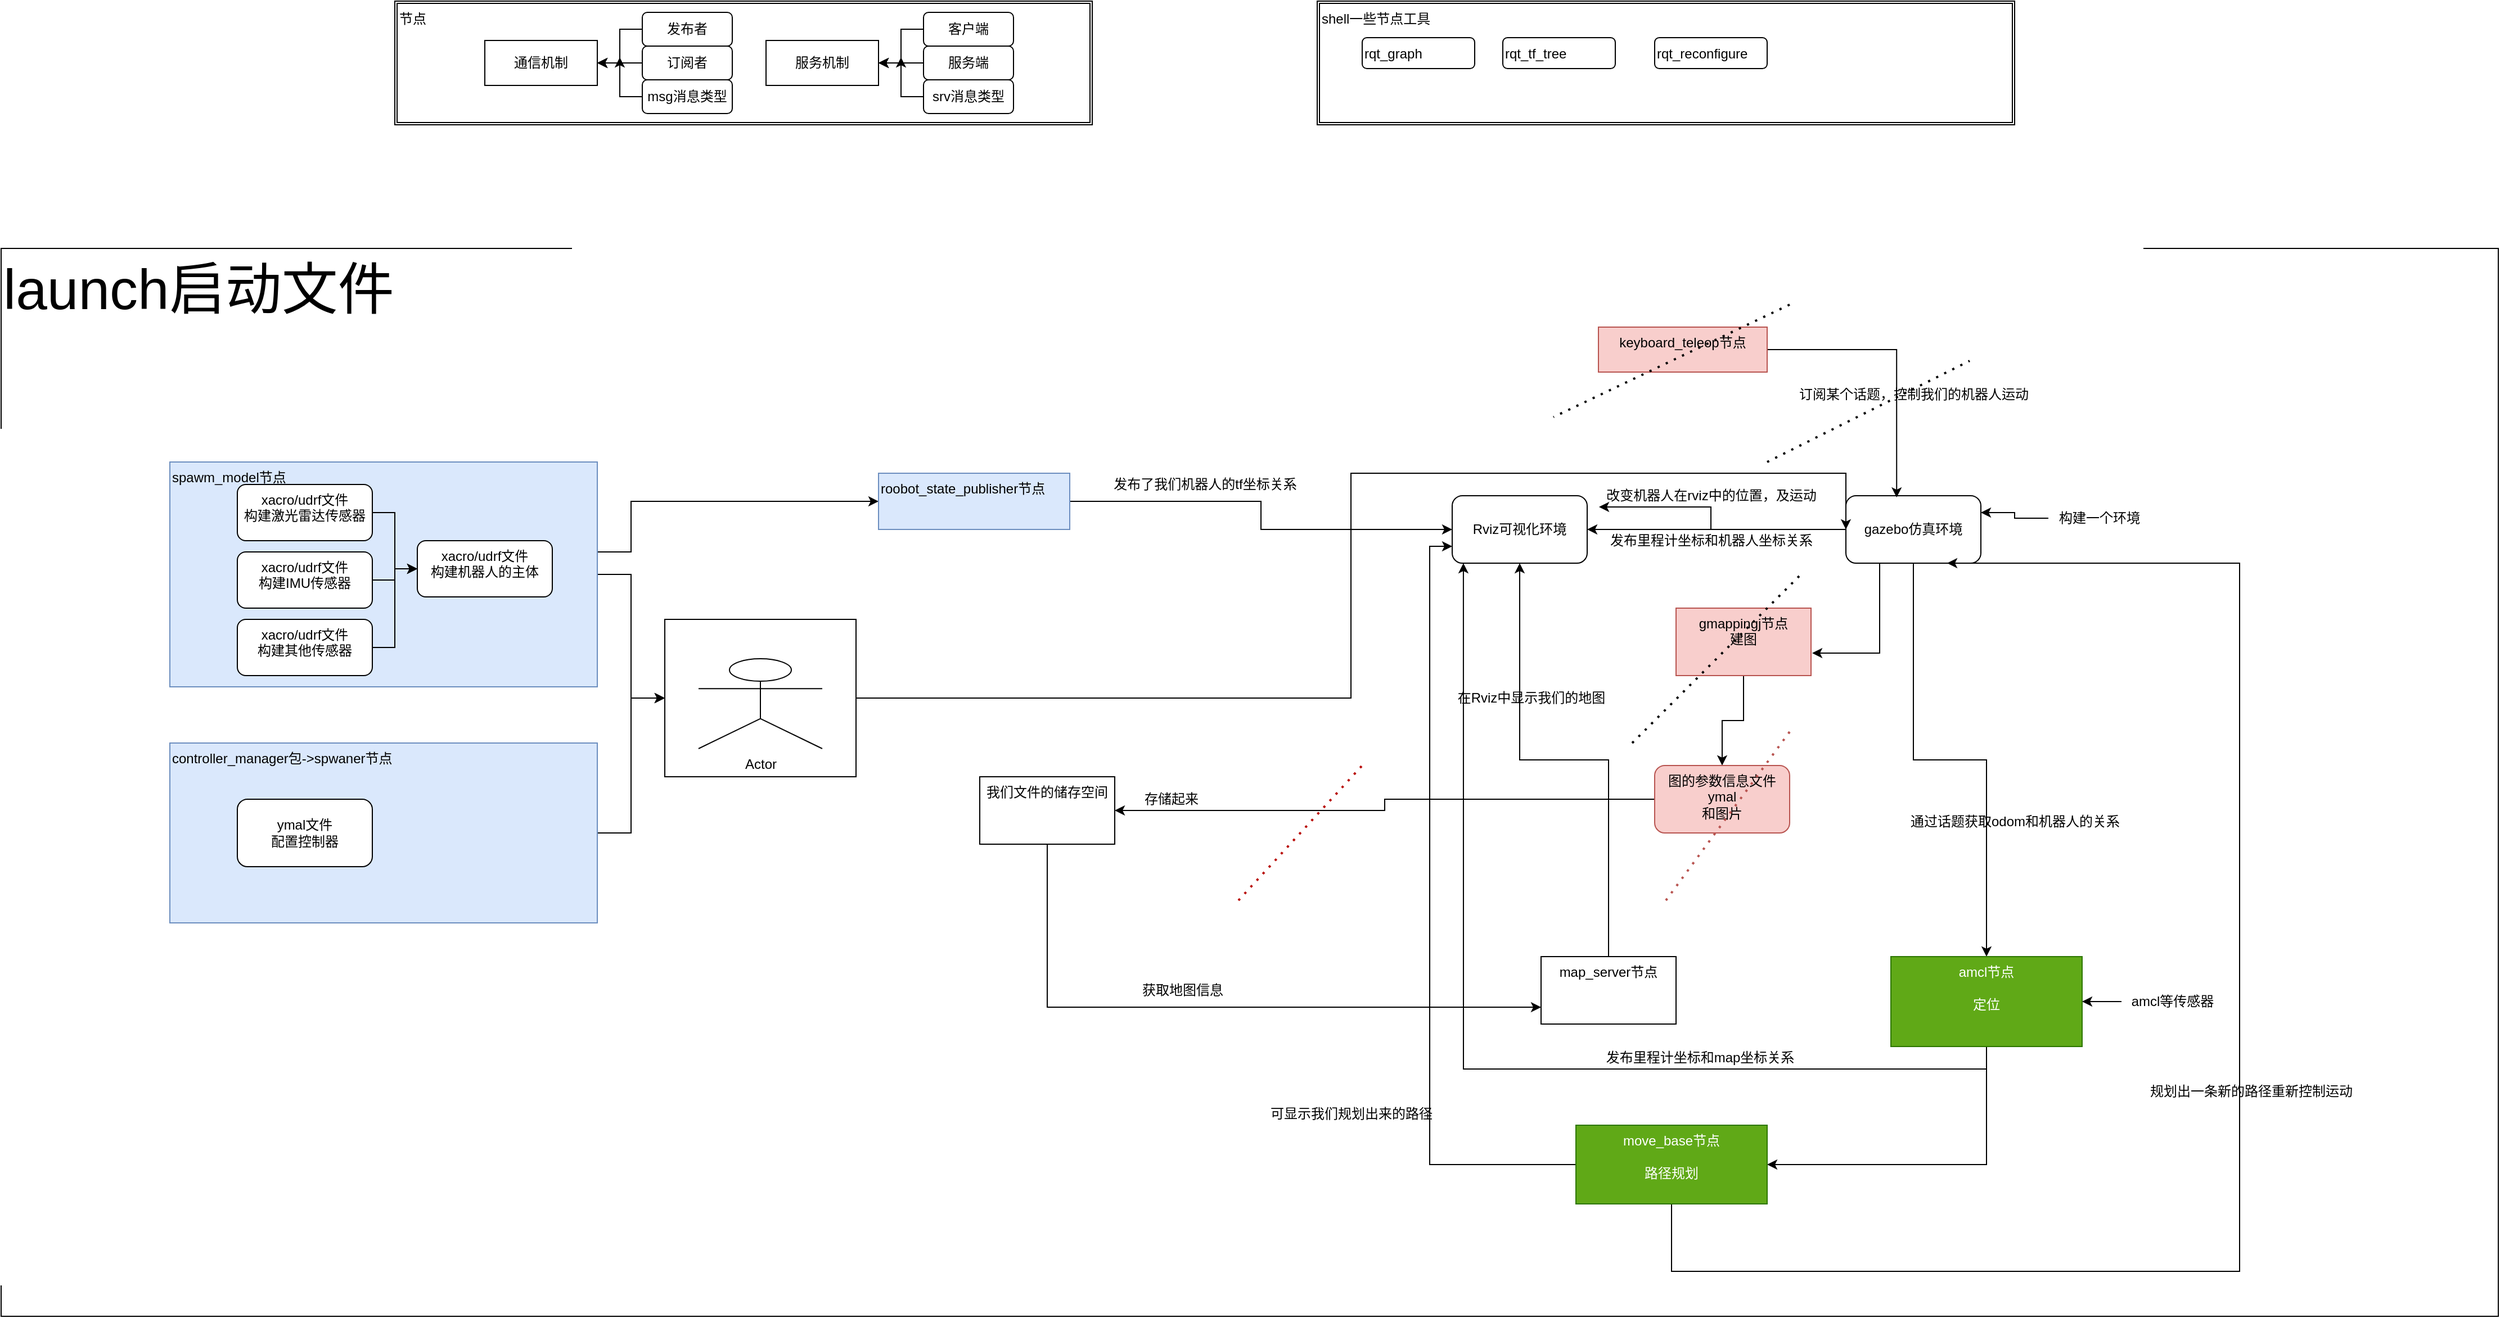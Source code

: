 <mxfile version="14.9.0" type="github">
  <diagram id="CTW5OJ7xdOXjjotpLmT7" name="Page-1">
    <mxGraphModel dx="3422" dy="2397" grid="1" gridSize="10" guides="1" tooltips="1" connect="1" arrows="1" fold="1" page="1" pageScale="1" pageWidth="827" pageHeight="1169" math="0" shadow="0">
      <root>
        <mxCell id="0" />
        <mxCell id="1" parent="0" />
        <mxCell id="uPVgBprlVV74dibIxvyg-97" value="&lt;font style=&quot;font-size: 50px&quot;&gt;launch启动文件&lt;/font&gt;" style="rounded=0;whiteSpace=wrap;html=1;glass=0;align=left;verticalAlign=top;" vertex="1" parent="1">
          <mxGeometry x="-210" y="-10" width="2220" height="950" as="geometry" />
        </mxCell>
        <mxCell id="uPVgBprlVV74dibIxvyg-38" style="edgeStyle=orthogonalEdgeStyle;rounded=0;orthogonalLoop=1;jettySize=auto;html=1;entryX=0;entryY=0.5;entryDx=0;entryDy=0;" edge="1" parent="1" source="uPVgBprlVV74dibIxvyg-33" target="uPVgBprlVV74dibIxvyg-34">
          <mxGeometry relative="1" as="geometry" />
        </mxCell>
        <mxCell id="uPVgBprlVV74dibIxvyg-33" value="controller_manager包-&amp;gt;spwaner节点" style="rounded=0;whiteSpace=wrap;html=1;glass=0;align=left;verticalAlign=top;fillColor=#dae8fc;strokeColor=#6c8ebf;" vertex="1" parent="1">
          <mxGeometry x="-60" y="430" width="380" height="160" as="geometry" />
        </mxCell>
        <mxCell id="uPVgBprlVV74dibIxvyg-35" value="" style="edgeStyle=orthogonalEdgeStyle;rounded=0;orthogonalLoop=1;jettySize=auto;html=1;" edge="1" parent="1" source="uPVgBprlVV74dibIxvyg-29" target="uPVgBprlVV74dibIxvyg-34">
          <mxGeometry relative="1" as="geometry" />
        </mxCell>
        <mxCell id="uPVgBprlVV74dibIxvyg-45" value="" style="edgeStyle=orthogonalEdgeStyle;rounded=0;orthogonalLoop=1;jettySize=auto;html=1;" edge="1" parent="1" source="uPVgBprlVV74dibIxvyg-29" target="uPVgBprlVV74dibIxvyg-34">
          <mxGeometry relative="1" as="geometry" />
        </mxCell>
        <mxCell id="uPVgBprlVV74dibIxvyg-46" style="edgeStyle=orthogonalEdgeStyle;rounded=0;orthogonalLoop=1;jettySize=auto;html=1;entryX=0;entryY=0.5;entryDx=0;entryDy=0;" edge="1" parent="1" source="uPVgBprlVV74dibIxvyg-29" target="uPVgBprlVV74dibIxvyg-40">
          <mxGeometry relative="1" as="geometry">
            <Array as="points">
              <mxPoint x="350" y="260" />
              <mxPoint x="350" y="215" />
            </Array>
          </mxGeometry>
        </mxCell>
        <mxCell id="uPVgBprlVV74dibIxvyg-29" value="spawm_model节点" style="rounded=0;whiteSpace=wrap;html=1;glass=0;verticalAlign=top;align=left;fillColor=#dae8fc;strokeColor=#6c8ebf;" vertex="1" parent="1">
          <mxGeometry x="-60" y="180" width="380" height="200" as="geometry" />
        </mxCell>
        <mxCell id="uPVgBprlVV74dibIxvyg-19" value="节点" style="shape=ext;double=1;rounded=0;whiteSpace=wrap;html=1;align=left;glass=0;verticalAlign=top;" vertex="1" parent="1">
          <mxGeometry x="140" y="-230" width="620" height="110" as="geometry" />
        </mxCell>
        <mxCell id="uPVgBprlVV74dibIxvyg-1" value="通信机制" style="rounded=0;whiteSpace=wrap;html=1;" vertex="1" parent="1">
          <mxGeometry x="220" y="-195" width="100" height="40" as="geometry" />
        </mxCell>
        <mxCell id="uPVgBprlVV74dibIxvyg-7" value="" style="edgeStyle=orthogonalEdgeStyle;rounded=0;orthogonalLoop=1;jettySize=auto;html=1;" edge="1" parent="1" source="uPVgBprlVV74dibIxvyg-3" target="uPVgBprlVV74dibIxvyg-1">
          <mxGeometry relative="1" as="geometry" />
        </mxCell>
        <mxCell id="uPVgBprlVV74dibIxvyg-3" value="发布者" style="rounded=1;whiteSpace=wrap;html=1;" vertex="1" parent="1">
          <mxGeometry x="360" y="-220" width="80" height="30" as="geometry" />
        </mxCell>
        <mxCell id="uPVgBprlVV74dibIxvyg-6" value="" style="edgeStyle=orthogonalEdgeStyle;rounded=0;orthogonalLoop=1;jettySize=auto;html=1;" edge="1" parent="1" source="uPVgBprlVV74dibIxvyg-4" target="uPVgBprlVV74dibIxvyg-1">
          <mxGeometry relative="1" as="geometry" />
        </mxCell>
        <mxCell id="uPVgBprlVV74dibIxvyg-9" value="" style="edgeStyle=orthogonalEdgeStyle;rounded=0;orthogonalLoop=1;jettySize=auto;html=1;" edge="1" parent="1" source="uPVgBprlVV74dibIxvyg-4" target="uPVgBprlVV74dibIxvyg-1">
          <mxGeometry relative="1" as="geometry" />
        </mxCell>
        <mxCell id="uPVgBprlVV74dibIxvyg-4" value="订阅者" style="rounded=1;whiteSpace=wrap;html=1;" vertex="1" parent="1">
          <mxGeometry x="360" y="-190" width="80" height="30" as="geometry" />
        </mxCell>
        <mxCell id="uPVgBprlVV74dibIxvyg-8" style="edgeStyle=orthogonalEdgeStyle;rounded=0;orthogonalLoop=1;jettySize=auto;html=1;" edge="1" parent="1" source="uPVgBprlVV74dibIxvyg-5">
          <mxGeometry relative="1" as="geometry">
            <mxPoint x="340" y="-180" as="targetPoint" />
          </mxGeometry>
        </mxCell>
        <mxCell id="uPVgBprlVV74dibIxvyg-5" value="msg消息类型" style="rounded=1;whiteSpace=wrap;html=1;" vertex="1" parent="1">
          <mxGeometry x="360" y="-160" width="80" height="30" as="geometry" />
        </mxCell>
        <mxCell id="uPVgBprlVV74dibIxvyg-10" value="服务机制" style="rounded=0;whiteSpace=wrap;html=1;" vertex="1" parent="1">
          <mxGeometry x="470" y="-195" width="100" height="40" as="geometry" />
        </mxCell>
        <mxCell id="uPVgBprlVV74dibIxvyg-11" value="" style="edgeStyle=orthogonalEdgeStyle;rounded=0;orthogonalLoop=1;jettySize=auto;html=1;" edge="1" parent="1" source="uPVgBprlVV74dibIxvyg-12" target="uPVgBprlVV74dibIxvyg-10">
          <mxGeometry relative="1" as="geometry" />
        </mxCell>
        <mxCell id="uPVgBprlVV74dibIxvyg-12" value="客户端" style="rounded=1;whiteSpace=wrap;html=1;" vertex="1" parent="1">
          <mxGeometry x="610" y="-220" width="80" height="30" as="geometry" />
        </mxCell>
        <mxCell id="uPVgBprlVV74dibIxvyg-13" value="" style="edgeStyle=orthogonalEdgeStyle;rounded=0;orthogonalLoop=1;jettySize=auto;html=1;" edge="1" parent="1" source="uPVgBprlVV74dibIxvyg-15" target="uPVgBprlVV74dibIxvyg-10">
          <mxGeometry relative="1" as="geometry" />
        </mxCell>
        <mxCell id="uPVgBprlVV74dibIxvyg-14" value="" style="edgeStyle=orthogonalEdgeStyle;rounded=0;orthogonalLoop=1;jettySize=auto;html=1;" edge="1" parent="1" source="uPVgBprlVV74dibIxvyg-15" target="uPVgBprlVV74dibIxvyg-10">
          <mxGeometry relative="1" as="geometry" />
        </mxCell>
        <mxCell id="uPVgBprlVV74dibIxvyg-15" value="服务端" style="rounded=1;whiteSpace=wrap;html=1;" vertex="1" parent="1">
          <mxGeometry x="610" y="-190" width="80" height="30" as="geometry" />
        </mxCell>
        <mxCell id="uPVgBprlVV74dibIxvyg-16" style="edgeStyle=orthogonalEdgeStyle;rounded=0;orthogonalLoop=1;jettySize=auto;html=1;" edge="1" parent="1" source="uPVgBprlVV74dibIxvyg-17">
          <mxGeometry relative="1" as="geometry">
            <mxPoint x="590" y="-180" as="targetPoint" />
          </mxGeometry>
        </mxCell>
        <mxCell id="uPVgBprlVV74dibIxvyg-17" value="srv消息类型" style="rounded=1;whiteSpace=wrap;html=1;" vertex="1" parent="1">
          <mxGeometry x="610" y="-160" width="80" height="30" as="geometry" />
        </mxCell>
        <mxCell id="uPVgBprlVV74dibIxvyg-21" value="xacro/udrf文件&lt;br&gt;构建机器人的主体" style="rounded=1;whiteSpace=wrap;html=1;glass=0;verticalAlign=top;" vertex="1" parent="1">
          <mxGeometry x="160" y="250" width="120" height="50" as="geometry" />
        </mxCell>
        <mxCell id="uPVgBprlVV74dibIxvyg-26" value="" style="edgeStyle=orthogonalEdgeStyle;rounded=0;orthogonalLoop=1;jettySize=auto;html=1;" edge="1" parent="1" source="uPVgBprlVV74dibIxvyg-23" target="uPVgBprlVV74dibIxvyg-21">
          <mxGeometry relative="1" as="geometry" />
        </mxCell>
        <mxCell id="uPVgBprlVV74dibIxvyg-23" value="xacro/udrf文件&lt;br&gt;构建激光雷达传感器" style="rounded=1;whiteSpace=wrap;html=1;glass=0;verticalAlign=top;" vertex="1" parent="1">
          <mxGeometry y="200" width="120" height="50" as="geometry" />
        </mxCell>
        <mxCell id="uPVgBprlVV74dibIxvyg-27" value="" style="edgeStyle=orthogonalEdgeStyle;rounded=0;orthogonalLoop=1;jettySize=auto;html=1;" edge="1" parent="1" source="uPVgBprlVV74dibIxvyg-24" target="uPVgBprlVV74dibIxvyg-21">
          <mxGeometry relative="1" as="geometry" />
        </mxCell>
        <mxCell id="uPVgBprlVV74dibIxvyg-24" value="xacro/udrf文件&lt;br&gt;构建IMU传感器" style="rounded=1;whiteSpace=wrap;html=1;glass=0;verticalAlign=top;" vertex="1" parent="1">
          <mxGeometry y="260" width="120" height="50" as="geometry" />
        </mxCell>
        <mxCell id="uPVgBprlVV74dibIxvyg-28" style="edgeStyle=orthogonalEdgeStyle;rounded=0;orthogonalLoop=1;jettySize=auto;html=1;entryX=0;entryY=0.5;entryDx=0;entryDy=0;" edge="1" parent="1" source="uPVgBprlVV74dibIxvyg-25" target="uPVgBprlVV74dibIxvyg-21">
          <mxGeometry relative="1" as="geometry" />
        </mxCell>
        <mxCell id="uPVgBprlVV74dibIxvyg-25" value="xacro/udrf文件&lt;br&gt;构建其他传感器" style="rounded=1;whiteSpace=wrap;html=1;glass=0;verticalAlign=top;" vertex="1" parent="1">
          <mxGeometry y="320" width="120" height="50" as="geometry" />
        </mxCell>
        <mxCell id="uPVgBprlVV74dibIxvyg-51" style="edgeStyle=orthogonalEdgeStyle;rounded=0;orthogonalLoop=1;jettySize=auto;html=1;entryX=1;entryY=0.5;entryDx=0;entryDy=0;" edge="1" parent="1" source="uPVgBprlVV74dibIxvyg-30" target="uPVgBprlVV74dibIxvyg-31">
          <mxGeometry relative="1" as="geometry" />
        </mxCell>
        <mxCell id="uPVgBprlVV74dibIxvyg-65" style="edgeStyle=orthogonalEdgeStyle;rounded=0;orthogonalLoop=1;jettySize=auto;html=1;entryX=0.5;entryY=0;entryDx=0;entryDy=0;" edge="1" parent="1" source="uPVgBprlVV74dibIxvyg-30" target="uPVgBprlVV74dibIxvyg-61">
          <mxGeometry relative="1" as="geometry" />
        </mxCell>
        <mxCell id="uPVgBprlVV74dibIxvyg-68" style="edgeStyle=orthogonalEdgeStyle;rounded=0;orthogonalLoop=1;jettySize=auto;html=1;" edge="1" parent="1" source="uPVgBprlVV74dibIxvyg-30">
          <mxGeometry relative="1" as="geometry">
            <mxPoint x="1400" y="350" as="targetPoint" />
            <Array as="points">
              <mxPoint x="1460" y="350" />
            </Array>
          </mxGeometry>
        </mxCell>
        <mxCell id="uPVgBprlVV74dibIxvyg-30" value="gazebo仿真环境" style="rounded=1;whiteSpace=wrap;html=1;glass=0;align=center;verticalAlign=middle;" vertex="1" parent="1">
          <mxGeometry x="1430" y="210" width="120" height="60" as="geometry" />
        </mxCell>
        <mxCell id="uPVgBprlVV74dibIxvyg-31" value="Rviz可视化环境" style="rounded=1;whiteSpace=wrap;html=1;glass=0;align=center;verticalAlign=middle;" vertex="1" parent="1">
          <mxGeometry x="1080" y="210" width="120" height="60" as="geometry" />
        </mxCell>
        <mxCell id="uPVgBprlVV74dibIxvyg-32" value="ymal文件&lt;br&gt;配置控制器" style="rounded=1;whiteSpace=wrap;html=1;glass=0;align=center;verticalAlign=middle;" vertex="1" parent="1">
          <mxGeometry y="480" width="120" height="60" as="geometry" />
        </mxCell>
        <mxCell id="uPVgBprlVV74dibIxvyg-44" style="edgeStyle=orthogonalEdgeStyle;rounded=0;orthogonalLoop=1;jettySize=auto;html=1;entryX=0;entryY=0.5;entryDx=0;entryDy=0;" edge="1" parent="1" source="uPVgBprlVV74dibIxvyg-34" target="uPVgBprlVV74dibIxvyg-30">
          <mxGeometry relative="1" as="geometry">
            <Array as="points">
              <mxPoint x="990" y="390" />
              <mxPoint x="990" y="190" />
              <mxPoint x="1430" y="190" />
            </Array>
          </mxGeometry>
        </mxCell>
        <mxCell id="uPVgBprlVV74dibIxvyg-34" value="" style="rounded=0;whiteSpace=wrap;html=1;glass=0;verticalAlign=top;align=left;" vertex="1" parent="1">
          <mxGeometry x="380" y="320" width="170" height="140" as="geometry" />
        </mxCell>
        <mxCell id="uPVgBprlVV74dibIxvyg-36" value="Actor" style="shape=umlActor;verticalLabelPosition=bottom;verticalAlign=top;html=1;outlineConnect=0;rounded=1;glass=0;" vertex="1" parent="1">
          <mxGeometry x="410" y="355" width="110" height="80" as="geometry" />
        </mxCell>
        <mxCell id="uPVgBprlVV74dibIxvyg-42" style="edgeStyle=orthogonalEdgeStyle;rounded=0;orthogonalLoop=1;jettySize=auto;html=1;entryX=0;entryY=0.5;entryDx=0;entryDy=0;" edge="1" parent="1" source="uPVgBprlVV74dibIxvyg-40" target="uPVgBprlVV74dibIxvyg-31">
          <mxGeometry relative="1" as="geometry" />
        </mxCell>
        <mxCell id="uPVgBprlVV74dibIxvyg-40" value="roobot_state_publisher节点" style="rounded=0;whiteSpace=wrap;html=1;glass=0;align=left;verticalAlign=top;fillColor=#dae8fc;strokeColor=#6c8ebf;" vertex="1" parent="1">
          <mxGeometry x="570" y="190" width="170" height="50" as="geometry" />
        </mxCell>
        <mxCell id="uPVgBprlVV74dibIxvyg-43" value="发布了我们机器人的tf坐标关系" style="text;html=1;align=center;verticalAlign=middle;resizable=0;points=[];autosize=1;strokeColor=none;" vertex="1" parent="1">
          <mxGeometry x="770" y="190" width="180" height="20" as="geometry" />
        </mxCell>
        <mxCell id="uPVgBprlVV74dibIxvyg-48" style="edgeStyle=orthogonalEdgeStyle;rounded=0;orthogonalLoop=1;jettySize=auto;html=1;entryX=0.376;entryY=0.026;entryDx=0;entryDy=0;entryPerimeter=0;" edge="1" parent="1" source="uPVgBprlVV74dibIxvyg-47" target="uPVgBprlVV74dibIxvyg-30">
          <mxGeometry relative="1" as="geometry" />
        </mxCell>
        <mxCell id="uPVgBprlVV74dibIxvyg-47" value="keyboard_teleop节点" style="rounded=0;whiteSpace=wrap;html=1;glass=0;align=center;verticalAlign=top;fillColor=#f8cecc;strokeColor=#b85450;" vertex="1" parent="1">
          <mxGeometry x="1210" y="60" width="150" height="40" as="geometry" />
        </mxCell>
        <mxCell id="uPVgBprlVV74dibIxvyg-50" value="订阅某个话题，控制我们的机器人运动" style="text;html=1;align=center;verticalAlign=middle;resizable=0;points=[];autosize=1;strokeColor=none;" vertex="1" parent="1">
          <mxGeometry x="1380" y="110" width="220" height="20" as="geometry" />
        </mxCell>
        <mxCell id="uPVgBprlVV74dibIxvyg-54" style="edgeStyle=orthogonalEdgeStyle;rounded=0;orthogonalLoop=1;jettySize=auto;html=1;" edge="1" parent="1" source="uPVgBprlVV74dibIxvyg-52">
          <mxGeometry relative="1" as="geometry">
            <mxPoint x="1210" y="220" as="targetPoint" />
          </mxGeometry>
        </mxCell>
        <mxCell id="uPVgBprlVV74dibIxvyg-52" value="发布里程计坐标和机器人坐标关系" style="text;html=1;align=center;verticalAlign=middle;resizable=0;points=[];autosize=1;strokeColor=none;" vertex="1" parent="1">
          <mxGeometry x="1210" y="240" width="200" height="20" as="geometry" />
        </mxCell>
        <mxCell id="uPVgBprlVV74dibIxvyg-55" value="改变机器人在rviz中的位置，及运动" style="text;html=1;align=center;verticalAlign=middle;resizable=0;points=[];autosize=1;strokeColor=none;" vertex="1" parent="1">
          <mxGeometry x="1210" y="200" width="200" height="20" as="geometry" />
        </mxCell>
        <mxCell id="uPVgBprlVV74dibIxvyg-57" value="" style="endArrow=none;dashed=1;html=1;dashPattern=1 3;strokeWidth=2;" edge="1" parent="1">
          <mxGeometry width="50" height="50" relative="1" as="geometry">
            <mxPoint x="1380" y="40" as="sourcePoint" />
            <mxPoint x="1170" y="140" as="targetPoint" />
          </mxGeometry>
        </mxCell>
        <mxCell id="uPVgBprlVV74dibIxvyg-59" value="" style="endArrow=none;dashed=1;html=1;dashPattern=1 3;strokeWidth=2;" edge="1" parent="1">
          <mxGeometry width="50" height="50" relative="1" as="geometry">
            <mxPoint x="1360" y="180" as="sourcePoint" />
            <mxPoint x="1540" y="90" as="targetPoint" />
          </mxGeometry>
        </mxCell>
        <mxCell id="uPVgBprlVV74dibIxvyg-88" style="edgeStyle=orthogonalEdgeStyle;rounded=0;orthogonalLoop=1;jettySize=auto;html=1;entryX=1;entryY=0.5;entryDx=0;entryDy=0;" edge="1" parent="1" source="uPVgBprlVV74dibIxvyg-61" target="uPVgBprlVV74dibIxvyg-66">
          <mxGeometry relative="1" as="geometry">
            <mxPoint x="1555.0" y="830.0" as="targetPoint" />
            <Array as="points">
              <mxPoint x="1555" y="805" />
            </Array>
          </mxGeometry>
        </mxCell>
        <mxCell id="uPVgBprlVV74dibIxvyg-93" style="edgeStyle=orthogonalEdgeStyle;rounded=0;orthogonalLoop=1;jettySize=auto;html=1;entryX=0.083;entryY=1;entryDx=0;entryDy=0;entryPerimeter=0;" edge="1" parent="1" source="uPVgBprlVV74dibIxvyg-61" target="uPVgBprlVV74dibIxvyg-31">
          <mxGeometry relative="1" as="geometry">
            <Array as="points">
              <mxPoint x="1555" y="720" />
              <mxPoint x="1090" y="720" />
            </Array>
          </mxGeometry>
        </mxCell>
        <mxCell id="uPVgBprlVV74dibIxvyg-61" value="amcl节点&lt;br&gt;&lt;br&gt;定位" style="rounded=0;whiteSpace=wrap;html=1;glass=0;align=center;verticalAlign=top;fillColor=#60a917;strokeColor=#2D7600;fontColor=#ffffff;" vertex="1" parent="1">
          <mxGeometry x="1470" y="620" width="170" height="80" as="geometry" />
        </mxCell>
        <mxCell id="uPVgBprlVV74dibIxvyg-91" style="edgeStyle=orthogonalEdgeStyle;rounded=0;orthogonalLoop=1;jettySize=auto;html=1;entryX=0.75;entryY=1;entryDx=0;entryDy=0;" edge="1" parent="1" source="uPVgBprlVV74dibIxvyg-66" target="uPVgBprlVV74dibIxvyg-30">
          <mxGeometry relative="1" as="geometry">
            <mxPoint x="1680" y="590" as="targetPoint" />
            <Array as="points">
              <mxPoint x="1275" y="900" />
              <mxPoint x="1780" y="900" />
              <mxPoint x="1780" y="270" />
            </Array>
          </mxGeometry>
        </mxCell>
        <mxCell id="uPVgBprlVV74dibIxvyg-95" style="edgeStyle=orthogonalEdgeStyle;rounded=0;orthogonalLoop=1;jettySize=auto;html=1;entryX=0;entryY=0.75;entryDx=0;entryDy=0;" edge="1" parent="1" source="uPVgBprlVV74dibIxvyg-66" target="uPVgBprlVV74dibIxvyg-31">
          <mxGeometry relative="1" as="geometry">
            <Array as="points">
              <mxPoint x="1060" y="805" />
              <mxPoint x="1060" y="255" />
            </Array>
          </mxGeometry>
        </mxCell>
        <mxCell id="uPVgBprlVV74dibIxvyg-66" value="move_base节点&lt;br&gt;&lt;br&gt;路径规划" style="rounded=0;whiteSpace=wrap;html=1;glass=0;align=center;verticalAlign=top;fillColor=#60a917;strokeColor=#2D7600;fontColor=#ffffff;" vertex="1" parent="1">
          <mxGeometry x="1190" y="770" width="170" height="70" as="geometry" />
        </mxCell>
        <mxCell id="uPVgBprlVV74dibIxvyg-72" style="edgeStyle=orthogonalEdgeStyle;rounded=0;orthogonalLoop=1;jettySize=auto;html=1;entryX=0.5;entryY=0;entryDx=0;entryDy=0;" edge="1" parent="1" source="uPVgBprlVV74dibIxvyg-67" target="uPVgBprlVV74dibIxvyg-71">
          <mxGeometry relative="1" as="geometry" />
        </mxCell>
        <mxCell id="uPVgBprlVV74dibIxvyg-67" value="gmappingj节点&lt;br&gt;建图" style="rounded=0;whiteSpace=wrap;html=1;glass=0;align=center;verticalAlign=top;fillColor=#f8cecc;strokeColor=#b85450;" vertex="1" parent="1">
          <mxGeometry x="1279" y="310" width="120" height="60" as="geometry" />
        </mxCell>
        <mxCell id="uPVgBprlVV74dibIxvyg-70" style="edgeStyle=orthogonalEdgeStyle;rounded=0;orthogonalLoop=1;jettySize=auto;html=1;entryX=1;entryY=0.25;entryDx=0;entryDy=0;" edge="1" parent="1" source="uPVgBprlVV74dibIxvyg-69" target="uPVgBprlVV74dibIxvyg-30">
          <mxGeometry relative="1" as="geometry" />
        </mxCell>
        <mxCell id="uPVgBprlVV74dibIxvyg-69" value="构建一个环境" style="text;html=1;align=center;verticalAlign=middle;resizable=0;points=[];autosize=1;strokeColor=none;" vertex="1" parent="1">
          <mxGeometry x="1610" y="220" width="90" height="20" as="geometry" />
        </mxCell>
        <mxCell id="uPVgBprlVV74dibIxvyg-74" style="edgeStyle=orthogonalEdgeStyle;rounded=0;orthogonalLoop=1;jettySize=auto;html=1;" edge="1" parent="1" source="uPVgBprlVV74dibIxvyg-71" target="uPVgBprlVV74dibIxvyg-75">
          <mxGeometry relative="1" as="geometry">
            <mxPoint x="810" y="480" as="targetPoint" />
          </mxGeometry>
        </mxCell>
        <mxCell id="uPVgBprlVV74dibIxvyg-71" value="图的参数信息文件ymal&lt;br&gt;和图片" style="whiteSpace=wrap;html=1;rounded=1;glass=0;align=center;verticalAlign=top;fillColor=#f8cecc;strokeColor=#b85450;" vertex="1" parent="1">
          <mxGeometry x="1260" y="450" width="120" height="60" as="geometry" />
        </mxCell>
        <mxCell id="uPVgBprlVV74dibIxvyg-80" style="edgeStyle=orthogonalEdgeStyle;rounded=0;orthogonalLoop=1;jettySize=auto;html=1;entryX=0.5;entryY=1;entryDx=0;entryDy=0;" edge="1" parent="1" source="uPVgBprlVV74dibIxvyg-73" target="uPVgBprlVV74dibIxvyg-31">
          <mxGeometry relative="1" as="geometry" />
        </mxCell>
        <mxCell id="uPVgBprlVV74dibIxvyg-73" value="map_server节点" style="rounded=0;whiteSpace=wrap;html=1;glass=0;align=center;verticalAlign=top;" vertex="1" parent="1">
          <mxGeometry x="1159" y="620" width="120" height="60" as="geometry" />
        </mxCell>
        <mxCell id="uPVgBprlVV74dibIxvyg-78" style="edgeStyle=orthogonalEdgeStyle;rounded=0;orthogonalLoop=1;jettySize=auto;html=1;entryX=0;entryY=0.75;entryDx=0;entryDy=0;" edge="1" parent="1" source="uPVgBprlVV74dibIxvyg-75" target="uPVgBprlVV74dibIxvyg-73">
          <mxGeometry relative="1" as="geometry">
            <mxPoint x="720" y="660" as="targetPoint" />
            <Array as="points">
              <mxPoint x="720" y="665" />
            </Array>
          </mxGeometry>
        </mxCell>
        <mxCell id="uPVgBprlVV74dibIxvyg-75" value="我们文件的储存空间" style="rounded=0;whiteSpace=wrap;html=1;glass=0;align=center;verticalAlign=top;" vertex="1" parent="1">
          <mxGeometry x="660" y="460" width="120" height="60" as="geometry" />
        </mxCell>
        <mxCell id="uPVgBprlVV74dibIxvyg-76" value="存储起来" style="text;html=1;align=center;verticalAlign=middle;resizable=0;points=[];autosize=1;strokeColor=none;" vertex="1" parent="1">
          <mxGeometry x="800" y="470" width="60" height="20" as="geometry" />
        </mxCell>
        <mxCell id="uPVgBprlVV74dibIxvyg-79" value="获取地图信息" style="text;html=1;align=center;verticalAlign=middle;resizable=0;points=[];autosize=1;strokeColor=none;" vertex="1" parent="1">
          <mxGeometry x="795" y="640" width="90" height="20" as="geometry" />
        </mxCell>
        <mxCell id="uPVgBprlVV74dibIxvyg-81" value="在Rviz中显示我们的地图" style="text;html=1;align=center;verticalAlign=middle;resizable=0;points=[];autosize=1;strokeColor=none;" vertex="1" parent="1">
          <mxGeometry x="1075" y="380" width="150" height="20" as="geometry" />
        </mxCell>
        <mxCell id="uPVgBprlVV74dibIxvyg-82" value="" style="endArrow=none;dashed=1;html=1;dashPattern=1 3;strokeWidth=2;fillColor=#f8cecc;strokeColor=#B80600;" edge="1" parent="1">
          <mxGeometry width="50" height="50" relative="1" as="geometry">
            <mxPoint x="890" y="570" as="sourcePoint" />
            <mxPoint x="1000" y="450" as="targetPoint" />
          </mxGeometry>
        </mxCell>
        <mxCell id="uPVgBprlVV74dibIxvyg-83" value="" style="endArrow=none;dashed=1;html=1;dashPattern=1 3;strokeWidth=2;fillColor=#f8cecc;strokeColor=#b85450;" edge="1" parent="1">
          <mxGeometry width="50" height="50" relative="1" as="geometry">
            <mxPoint x="1270" y="570" as="sourcePoint" />
            <mxPoint x="1380" y="420" as="targetPoint" />
          </mxGeometry>
        </mxCell>
        <mxCell id="uPVgBprlVV74dibIxvyg-84" value="" style="endArrow=none;dashed=1;html=1;dashPattern=1 3;strokeWidth=2;" edge="1" parent="1">
          <mxGeometry width="50" height="50" relative="1" as="geometry">
            <mxPoint x="1240" y="430" as="sourcePoint" />
            <mxPoint x="1390" y="280" as="targetPoint" />
          </mxGeometry>
        </mxCell>
        <mxCell id="uPVgBprlVV74dibIxvyg-85" value="通过话题获取odom和机器人的关系" style="text;html=1;align=center;verticalAlign=middle;resizable=0;points=[];autosize=1;strokeColor=none;" vertex="1" parent="1">
          <mxGeometry x="1480" y="490" width="200" height="20" as="geometry" />
        </mxCell>
        <mxCell id="uPVgBprlVV74dibIxvyg-87" style="edgeStyle=orthogonalEdgeStyle;rounded=0;orthogonalLoop=1;jettySize=auto;html=1;entryX=1;entryY=0.5;entryDx=0;entryDy=0;" edge="1" parent="1" source="uPVgBprlVV74dibIxvyg-86" target="uPVgBprlVV74dibIxvyg-61">
          <mxGeometry relative="1" as="geometry" />
        </mxCell>
        <mxCell id="uPVgBprlVV74dibIxvyg-86" value="amcl等传感器" style="text;html=1;align=center;verticalAlign=middle;resizable=0;points=[];autosize=1;strokeColor=none;" vertex="1" parent="1">
          <mxGeometry x="1675" y="650" width="90" height="20" as="geometry" />
        </mxCell>
        <mxCell id="uPVgBprlVV74dibIxvyg-92" value="规划出一条新的路径重新控制运动" style="text;html=1;align=center;verticalAlign=middle;resizable=0;points=[];autosize=1;strokeColor=none;" vertex="1" parent="1">
          <mxGeometry x="1690" y="730" width="200" height="20" as="geometry" />
        </mxCell>
        <mxCell id="uPVgBprlVV74dibIxvyg-94" value="发布里程计坐标和map坐标关系" style="text;html=1;align=center;verticalAlign=middle;resizable=0;points=[];autosize=1;strokeColor=none;" vertex="1" parent="1">
          <mxGeometry x="1210" y="700" width="180" height="20" as="geometry" />
        </mxCell>
        <mxCell id="uPVgBprlVV74dibIxvyg-96" value="可显示我们规划出来的路径" style="text;html=1;align=center;verticalAlign=middle;resizable=0;points=[];autosize=1;strokeColor=none;" vertex="1" parent="1">
          <mxGeometry x="910" y="750" width="160" height="20" as="geometry" />
        </mxCell>
        <mxCell id="uPVgBprlVV74dibIxvyg-98" value="shell一些节点工具" style="shape=ext;double=1;rounded=0;whiteSpace=wrap;html=1;align=left;glass=0;verticalAlign=top;" vertex="1" parent="1">
          <mxGeometry x="960" y="-230" width="620" height="110" as="geometry" />
        </mxCell>
        <mxCell id="uPVgBprlVV74dibIxvyg-115" value="rqt_graph" style="rounded=1;whiteSpace=wrap;html=1;glass=0;align=left;verticalAlign=top;" vertex="1" parent="1">
          <mxGeometry x="1000" y="-197.5" width="100" height="27.5" as="geometry" />
        </mxCell>
        <mxCell id="uPVgBprlVV74dibIxvyg-116" value="rqt_tf_tree" style="rounded=1;whiteSpace=wrap;html=1;glass=0;align=left;verticalAlign=top;" vertex="1" parent="1">
          <mxGeometry x="1125" y="-197.5" width="100" height="27.5" as="geometry" />
        </mxCell>
        <mxCell id="uPVgBprlVV74dibIxvyg-117" value="rqt_reconfigure" style="rounded=1;whiteSpace=wrap;html=1;glass=0;align=left;verticalAlign=top;" vertex="1" parent="1">
          <mxGeometry x="1260" y="-197.5" width="100" height="27.5" as="geometry" />
        </mxCell>
      </root>
    </mxGraphModel>
  </diagram>
</mxfile>
